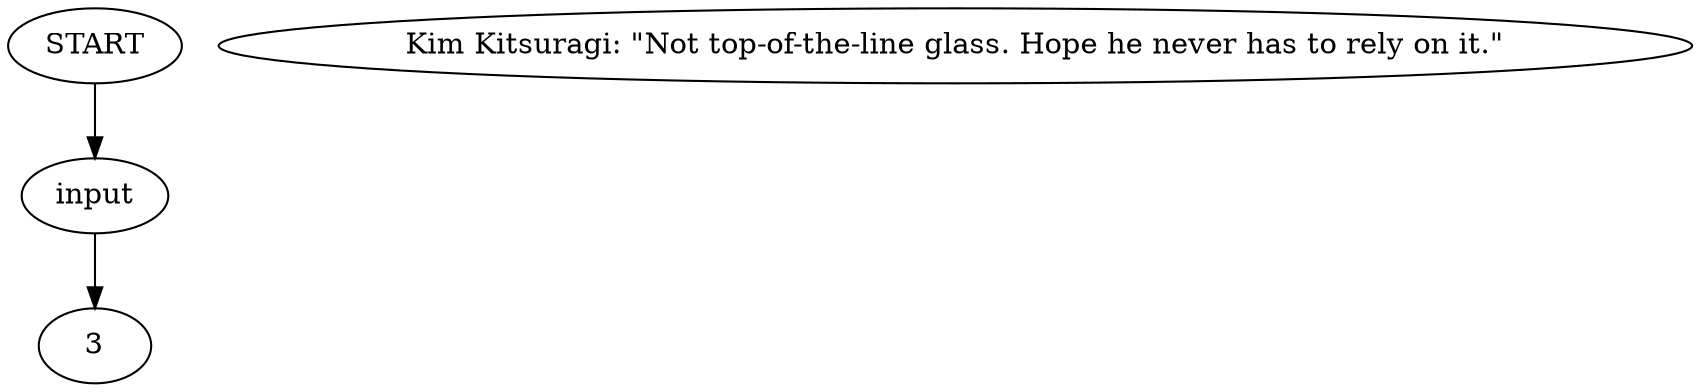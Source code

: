 # PAWNSHOP / KIM GLASS barks
# Kim reacts to you clicking on the glass.
# ==================================================
digraph G {
	  0 [label="START"];
	  1 [label="input"];
	  2 [label="Kim Kitsuragi: \"Not top-of-the-line glass. Hope he never has to rely on it.\""];
	  0 -> 1
	  1 -> 3
}

